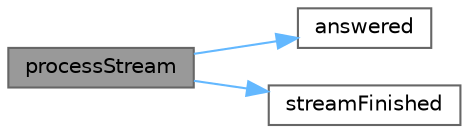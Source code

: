 digraph "processStream"
{
 // LATEX_PDF_SIZE
  bgcolor="transparent";
  edge [fontname=Helvetica,fontsize=10,labelfontname=Helvetica,labelfontsize=10];
  node [fontname=Helvetica,fontsize=10,shape=box,height=0.2,width=0.4];
  rankdir="LR";
  Node1 [id="Node000001",label="processStream",height=0.2,width=0.4,color="gray40", fillcolor="grey60", style="filled", fontcolor="black",tooltip="处理流式响应数据"];
  Node1 -> Node2 [id="edge1_Node000001_Node000002",color="steelblue1",style="solid",tooltip=" "];
  Node2 [id="Node000002",label="answered",height=0.2,width=0.4,color="grey40", fillcolor="white", style="filled",URL="$class_chat.html#ab8dc8c354792856d8dcf5ce6f91c3afb",tooltip="接收到回答信号"];
  Node1 -> Node3 [id="edge2_Node000001_Node000003",color="steelblue1",style="solid",tooltip=" "];
  Node3 [id="Node000003",label="streamFinished",height=0.2,width=0.4,color="grey40", fillcolor="white", style="filled",URL="$class_chat.html#a2a16072a024e4c655024ad9a2a07030c",tooltip="流式响应结束信号"];
}
